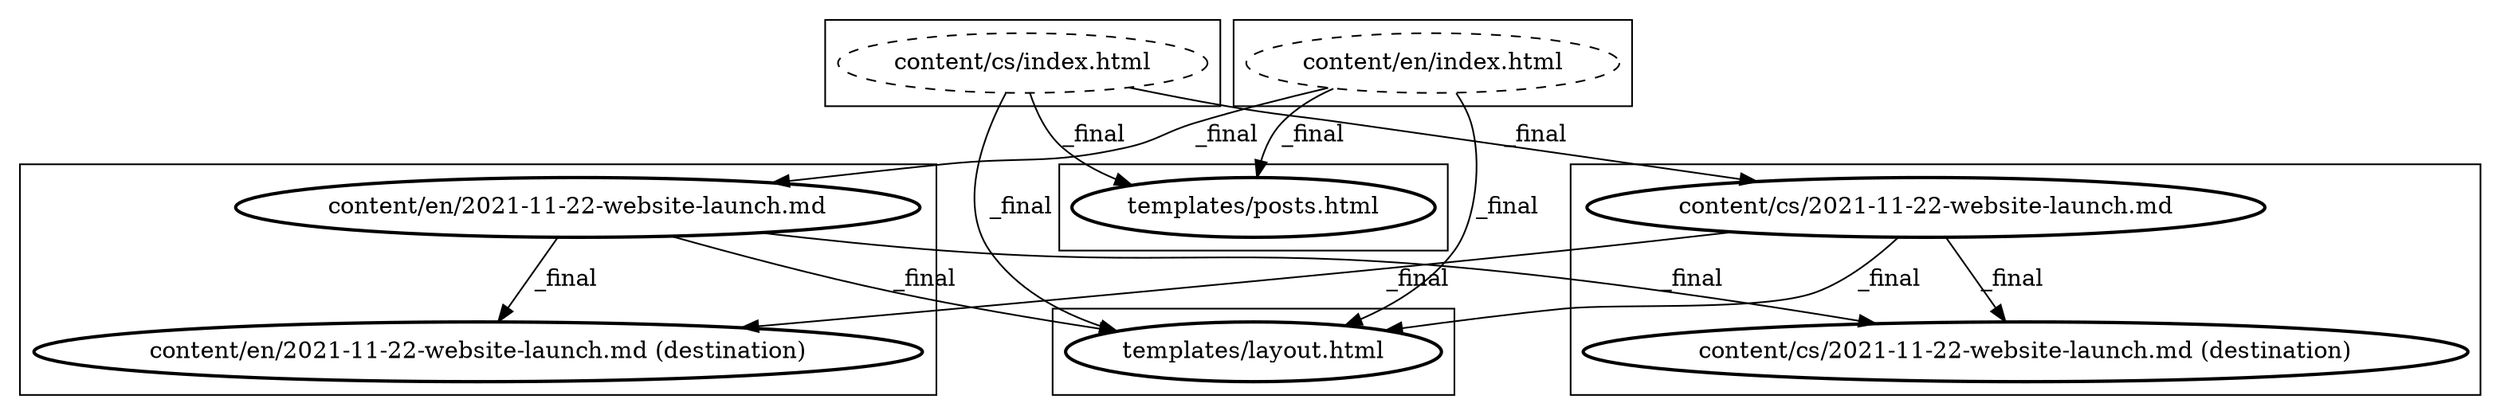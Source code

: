 digraph {
    subgraph "cluster_content/cs/2021-11-22-website-launch.md" {
        "content/cs/2021-11-22-website-launch.md" [style=bold];
        "content/cs/2021-11-22-website-launch.md (destination)" [style=bold];
    }
    subgraph "cluster_content/cs/index.html" {
        "content/cs/index.html" [style=dashed];
    }
    subgraph "cluster_content/en/2021-11-22-website-launch.md" {
        "content/en/2021-11-22-website-launch.md" [style=bold];
        "content/en/2021-11-22-website-launch.md (destination)" [style=bold];
    }
    subgraph "cluster_content/en/index.html" {
        "content/en/index.html" [style=dashed];
    }
    subgraph "cluster_templates/layout.html" {
        "templates/layout.html" [style=bold];
    }
    subgraph "cluster_templates/posts.html" {
        "templates/posts.html" [style=bold];
    }
    "content/cs/2021-11-22-website-launch.md" -> "templates/layout.html" [label=_final];
    "content/cs/2021-11-22-website-launch.md" -> "content/cs/2021-11-22-website-launch.md (destination)" [label=_final];
    "content/cs/2021-11-22-website-launch.md" -> "content/en/2021-11-22-website-launch.md (destination)" [label=_final];
    "content/cs/index.html" -> "content/cs/2021-11-22-website-launch.md" [label=_final];
    "content/cs/index.html" -> "templates/layout.html" [label=_final];
    "content/cs/index.html" -> "templates/posts.html" [label=_final];
    "content/en/2021-11-22-website-launch.md" -> "templates/layout.html" [label=_final];
    "content/en/2021-11-22-website-launch.md" -> "content/cs/2021-11-22-website-launch.md (destination)" [label=_final];
    "content/en/2021-11-22-website-launch.md" -> "content/en/2021-11-22-website-launch.md (destination)" [label=_final];
    "content/en/index.html" -> "content/en/2021-11-22-website-launch.md" [label=_final];
    "content/en/index.html" -> "templates/layout.html" [label=_final];
    "content/en/index.html" -> "templates/posts.html" [label=_final];
}
